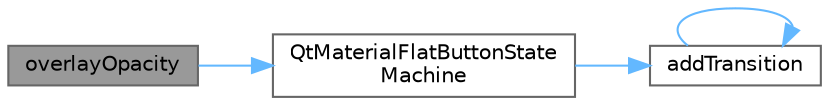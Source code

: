 digraph "overlayOpacity"
{
 // LATEX_PDF_SIZE
  bgcolor="transparent";
  edge [fontname=Helvetica,fontsize=10,labelfontname=Helvetica,labelfontsize=10];
  node [fontname=Helvetica,fontsize=10,shape=box,height=0.2,width=0.4];
  rankdir="LR";
  Node1 [id="Node000001",label="overlayOpacity",height=0.2,width=0.4,color="gray40", fillcolor="grey60", style="filled", fontcolor="black",tooltip="获取覆盖层透明度"];
  Node1 -> Node2 [id="edge1_Node000001_Node000002",color="steelblue1",style="solid",tooltip=" "];
  Node2 [id="Node000002",label="QtMaterialFlatButtonState\lMachine",height=0.2,width=0.4,color="grey40", fillcolor="white", style="filled",URL="$class_qt_material_flat_button_state_machine.html#a4390934945b095bc9388942f428255ed",tooltip="构造函数，初始化状态机"];
  Node2 -> Node3 [id="edge2_Node000002_Node000003",color="steelblue1",style="solid",tooltip=" "];
  Node3 [id="Node000003",label="addTransition",height=0.2,width=0.4,color="grey40", fillcolor="white", style="filled",URL="$class_qt_material_flat_button_state_machine.html#ae4b8f7f9d2ef008da763042633d34f59",tooltip="< 禁用拷贝"];
  Node3 -> Node3 [id="edge3_Node000003_Node000003",color="steelblue1",style="solid",tooltip=" "];
}
